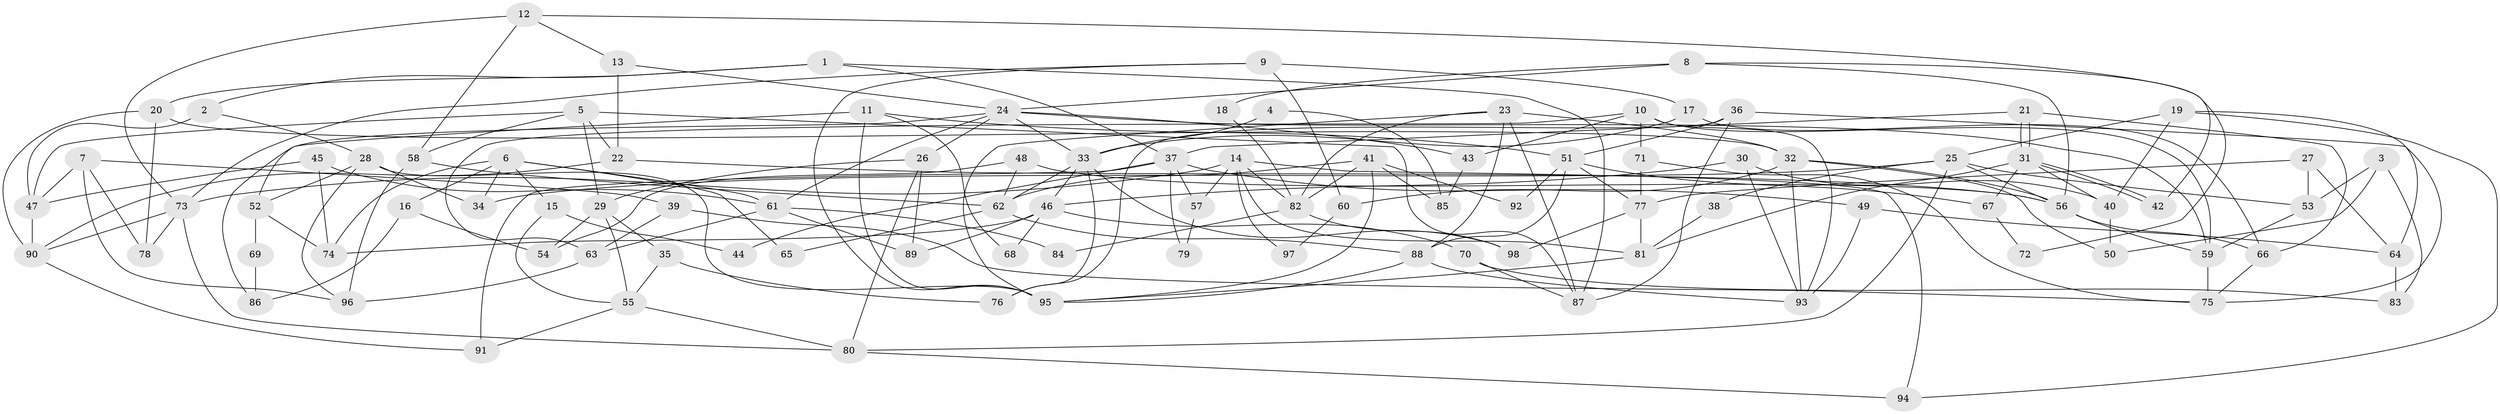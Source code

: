 // coarse degree distribution, {10: 0.02564102564102564, 5: 0.15384615384615385, 6: 0.05128205128205128, 9: 0.10256410256410256, 4: 0.07692307692307693, 12: 0.07692307692307693, 8: 0.05128205128205128, 7: 0.07692307692307693, 3: 0.20512820512820512, 13: 0.02564102564102564, 11: 0.05128205128205128, 2: 0.10256410256410256}
// Generated by graph-tools (version 1.1) at 2025/18/03/04/25 18:18:54]
// undirected, 98 vertices, 196 edges
graph export_dot {
graph [start="1"]
  node [color=gray90,style=filled];
  1;
  2;
  3;
  4;
  5;
  6;
  7;
  8;
  9;
  10;
  11;
  12;
  13;
  14;
  15;
  16;
  17;
  18;
  19;
  20;
  21;
  22;
  23;
  24;
  25;
  26;
  27;
  28;
  29;
  30;
  31;
  32;
  33;
  34;
  35;
  36;
  37;
  38;
  39;
  40;
  41;
  42;
  43;
  44;
  45;
  46;
  47;
  48;
  49;
  50;
  51;
  52;
  53;
  54;
  55;
  56;
  57;
  58;
  59;
  60;
  61;
  62;
  63;
  64;
  65;
  66;
  67;
  68;
  69;
  70;
  71;
  72;
  73;
  74;
  75;
  76;
  77;
  78;
  79;
  80;
  81;
  82;
  83;
  84;
  85;
  86;
  87;
  88;
  89;
  90;
  91;
  92;
  93;
  94;
  95;
  96;
  97;
  98;
  1 -- 20;
  1 -- 87;
  1 -- 2;
  1 -- 37;
  2 -- 28;
  2 -- 47;
  3 -- 50;
  3 -- 53;
  3 -- 83;
  4 -- 85;
  4 -- 33;
  5 -- 87;
  5 -- 22;
  5 -- 29;
  5 -- 47;
  5 -- 58;
  6 -- 74;
  6 -- 34;
  6 -- 15;
  6 -- 16;
  6 -- 61;
  6 -- 65;
  7 -- 96;
  7 -- 47;
  7 -- 39;
  7 -- 78;
  8 -- 24;
  8 -- 56;
  8 -- 18;
  8 -- 72;
  9 -- 73;
  9 -- 95;
  9 -- 17;
  9 -- 60;
  10 -- 71;
  10 -- 59;
  10 -- 43;
  10 -- 63;
  10 -- 93;
  11 -- 95;
  11 -- 52;
  11 -- 51;
  11 -- 68;
  12 -- 73;
  12 -- 58;
  12 -- 13;
  12 -- 42;
  13 -- 24;
  13 -- 22;
  14 -- 82;
  14 -- 81;
  14 -- 57;
  14 -- 73;
  14 -- 94;
  14 -- 97;
  15 -- 55;
  15 -- 44;
  16 -- 54;
  16 -- 86;
  17 -- 33;
  17 -- 66;
  18 -- 82;
  19 -- 25;
  19 -- 94;
  19 -- 40;
  19 -- 64;
  20 -- 78;
  20 -- 90;
  20 -- 32;
  21 -- 31;
  21 -- 31;
  21 -- 66;
  21 -- 37;
  22 -- 56;
  22 -- 90;
  23 -- 32;
  23 -- 88;
  23 -- 82;
  23 -- 87;
  23 -- 95;
  24 -- 33;
  24 -- 61;
  24 -- 26;
  24 -- 43;
  24 -- 59;
  24 -- 86;
  25 -- 56;
  25 -- 80;
  25 -- 34;
  25 -- 38;
  25 -- 53;
  26 -- 80;
  26 -- 29;
  26 -- 89;
  27 -- 77;
  27 -- 53;
  27 -- 64;
  28 -- 95;
  28 -- 96;
  28 -- 34;
  28 -- 52;
  29 -- 35;
  29 -- 54;
  29 -- 55;
  30 -- 40;
  30 -- 93;
  30 -- 46;
  31 -- 42;
  31 -- 42;
  31 -- 40;
  31 -- 67;
  31 -- 81;
  32 -- 93;
  32 -- 50;
  32 -- 56;
  32 -- 60;
  33 -- 62;
  33 -- 46;
  33 -- 76;
  33 -- 98;
  35 -- 55;
  35 -- 76;
  36 -- 76;
  36 -- 87;
  36 -- 51;
  36 -- 75;
  37 -- 44;
  37 -- 49;
  37 -- 57;
  37 -- 79;
  37 -- 91;
  38 -- 81;
  39 -- 75;
  39 -- 63;
  40 -- 50;
  41 -- 82;
  41 -- 95;
  41 -- 62;
  41 -- 85;
  41 -- 92;
  43 -- 85;
  45 -- 61;
  45 -- 47;
  45 -- 74;
  46 -- 89;
  46 -- 68;
  46 -- 70;
  46 -- 74;
  47 -- 90;
  48 -- 56;
  48 -- 62;
  48 -- 54;
  49 -- 64;
  49 -- 93;
  51 -- 67;
  51 -- 77;
  51 -- 88;
  51 -- 92;
  52 -- 74;
  52 -- 69;
  53 -- 59;
  55 -- 91;
  55 -- 80;
  56 -- 59;
  56 -- 66;
  57 -- 79;
  58 -- 62;
  58 -- 96;
  59 -- 75;
  60 -- 97;
  61 -- 63;
  61 -- 84;
  61 -- 89;
  62 -- 88;
  62 -- 65;
  63 -- 96;
  64 -- 83;
  66 -- 75;
  67 -- 72;
  69 -- 86;
  70 -- 83;
  70 -- 87;
  71 -- 75;
  71 -- 77;
  73 -- 90;
  73 -- 78;
  73 -- 80;
  77 -- 81;
  77 -- 98;
  80 -- 94;
  81 -- 95;
  82 -- 98;
  82 -- 84;
  88 -- 93;
  88 -- 95;
  90 -- 91;
}
